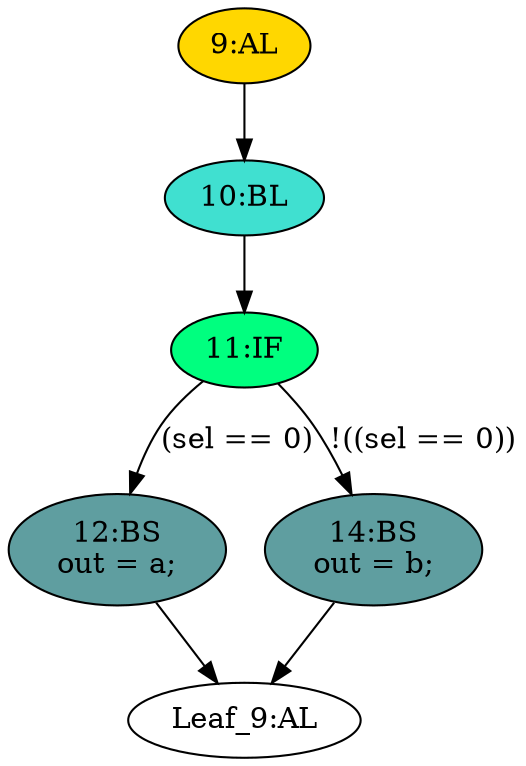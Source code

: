 strict digraph "" {
	node [label="\N"];
	"Leaf_9:AL"	[def_var="['out']",
		label="Leaf_9:AL"];
	"12:BS"	[ast="<pyverilog.vparser.ast.BlockingSubstitution object at 0x7ffa821f0f10>",
		fillcolor=cadetblue,
		label="12:BS
out = a;",
		statements="[<pyverilog.vparser.ast.BlockingSubstitution object at 0x7ffa821f0f10>]",
		style=filled,
		typ=BlockingSubstitution];
	"12:BS" -> "Leaf_9:AL"	[cond="[]",
		lineno=None];
	"11:IF"	[ast="<pyverilog.vparser.ast.IfStatement object at 0x7ffa821ed210>",
		fillcolor=springgreen,
		label="11:IF",
		statements="[]",
		style=filled,
		typ=IfStatement];
	"11:IF" -> "12:BS"	[cond="['sel']",
		label="(sel == 0)",
		lineno=11];
	"14:BS"	[ast="<pyverilog.vparser.ast.BlockingSubstitution object at 0x7ffa821ed290>",
		fillcolor=cadetblue,
		label="14:BS
out = b;",
		statements="[<pyverilog.vparser.ast.BlockingSubstitution object at 0x7ffa821ed290>]",
		style=filled,
		typ=BlockingSubstitution];
	"11:IF" -> "14:BS"	[cond="['sel']",
		label="!((sel == 0))",
		lineno=11];
	"10:BL"	[ast="<pyverilog.vparser.ast.Block object at 0x7ffa821ed4d0>",
		fillcolor=turquoise,
		label="10:BL",
		statements="[]",
		style=filled,
		typ=Block];
	"10:BL" -> "11:IF"	[cond="[]",
		lineno=None];
	"14:BS" -> "Leaf_9:AL"	[cond="[]",
		lineno=None];
	"9:AL"	[ast="<pyverilog.vparser.ast.Always object at 0x7ffa821ed550>",
		clk_sens=False,
		fillcolor=gold,
		label="9:AL",
		sens="['a', 'b', 'sel']",
		statements="[]",
		style=filled,
		typ=Always,
		use_var="['a', 'sel', 'b']"];
	"9:AL" -> "10:BL"	[cond="[]",
		lineno=None];
}

